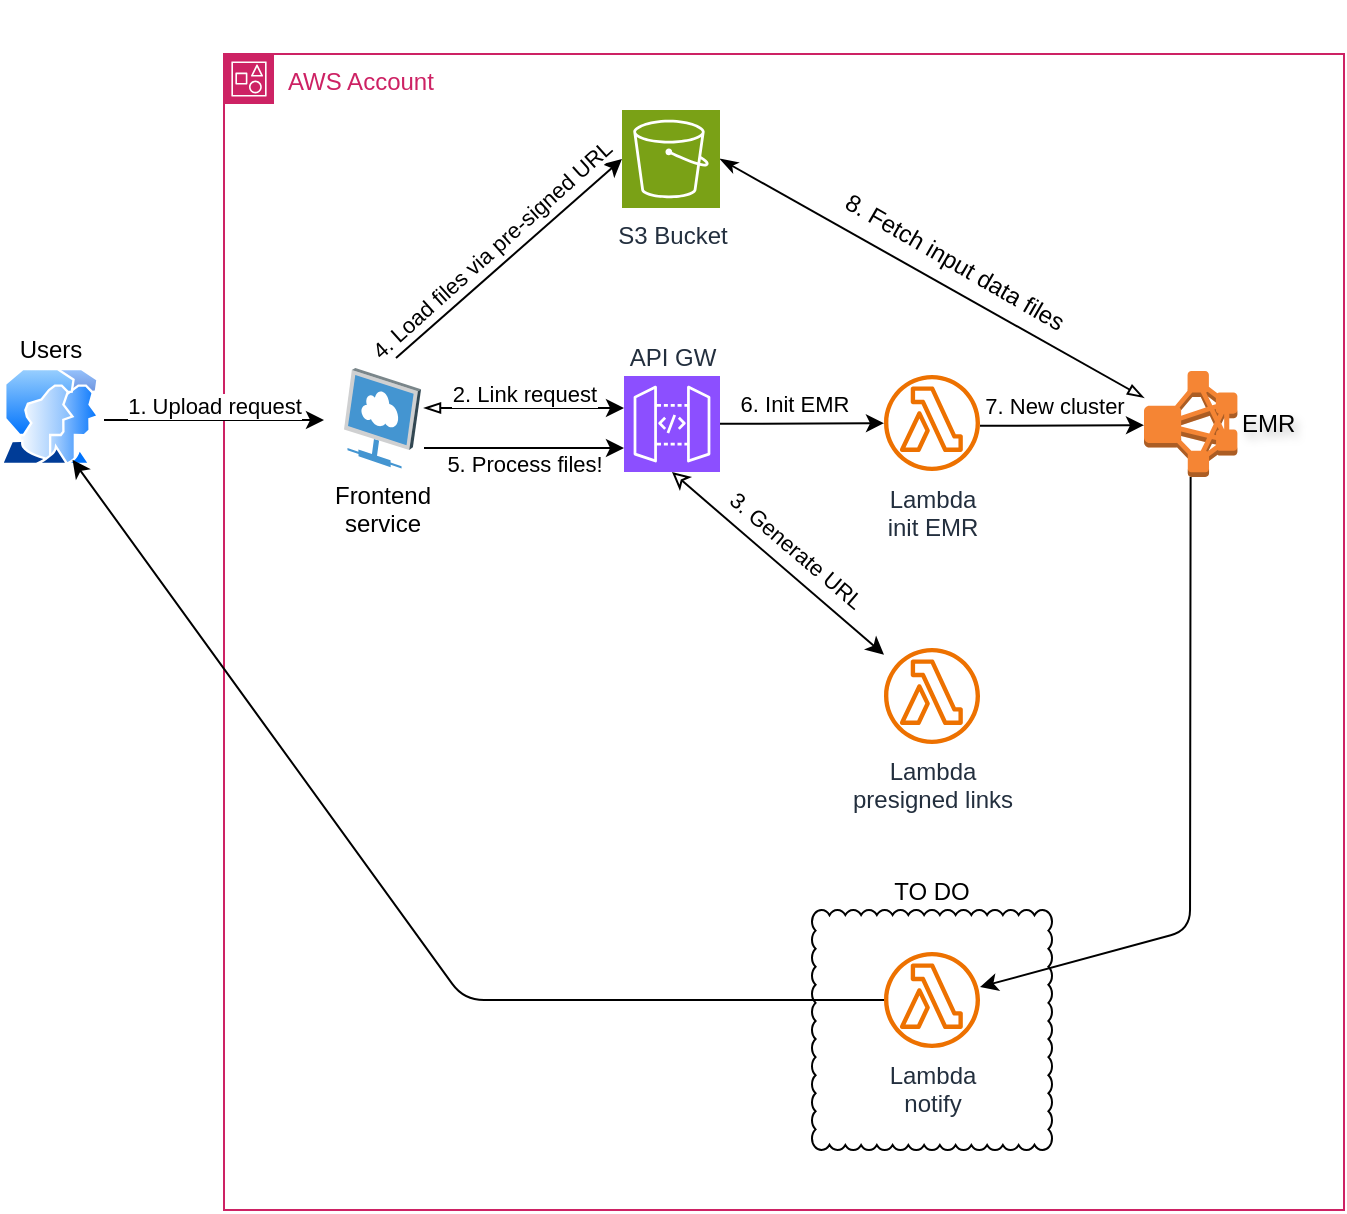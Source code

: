 <mxfile>
    <diagram id="1c3An55JCnaggGT1SOmq" name="Page-1">
        <mxGraphModel dx="966" dy="673" grid="1" gridSize="10" guides="1" tooltips="1" connect="1" arrows="1" fold="1" page="1" pageScale="1" pageWidth="827" pageHeight="1169" math="0" shadow="0">
            <root>
                <mxCell id="0"/>
                <mxCell id="1" parent="0"/>
                <mxCell id="29" value="TO DO" style="whiteSpace=wrap;html=1;shape=mxgraph.basic.cloud_rect;fillColor=none;align=center;labelPosition=center;verticalLabelPosition=top;verticalAlign=bottom;" vertex="1" parent="1">
                    <mxGeometry x="494" y="600" width="120" height="120" as="geometry"/>
                </mxCell>
                <mxCell id="2" value="Users" style="image;aspect=fixed;perimeter=ellipsePerimeter;html=1;align=center;shadow=0;dashed=0;spacingTop=3;image=img/lib/active_directory/user_accounts.svg;labelPosition=center;verticalLabelPosition=top;verticalAlign=bottom;" vertex="1" parent="1">
                    <mxGeometry x="88" y="329" width="50" height="48.5" as="geometry"/>
                </mxCell>
                <mxCell id="3" value="Frontend&lt;div&gt;service&lt;/div&gt;" style="shadow=0;dashed=0;html=1;labelPosition=center;verticalLabelPosition=bottom;verticalAlign=top;align=center;outlineConnect=0;shape=mxgraph.veeam.3d.remote_site;" vertex="1" parent="1">
                    <mxGeometry x="260" y="329" width="38.53" height="50.25" as="geometry"/>
                </mxCell>
                <mxCell id="4" value="AWS Account" style="points=[[0,0],[0.25,0],[0.5,0],[0.75,0],[1,0],[1,0.25],[1,0.5],[1,0.75],[1,1],[0.75,1],[0.5,1],[0.25,1],[0,1],[0,0.75],[0,0.5],[0,0.25]];outlineConnect=0;gradientColor=none;html=1;whiteSpace=wrap;fontSize=12;fontStyle=0;container=0;pointerEvents=0;collapsible=0;recursiveResize=0;shape=mxgraph.aws4.group;grIcon=mxgraph.aws4.group_account;strokeColor=#CD2264;fillColor=none;verticalAlign=top;align=left;spacingLeft=30;fontColor=#CD2264;dashed=0;" vertex="1" parent="1">
                    <mxGeometry x="200" y="172" width="560" height="578" as="geometry"/>
                </mxCell>
                <mxCell id="12" value="1. Upload request" style="endArrow=classic;html=1;spacingTop=-15;" edge="1" parent="1">
                    <mxGeometry width="50" height="50" relative="1" as="geometry">
                        <mxPoint x="140" y="355" as="sourcePoint"/>
                        <mxPoint x="250" y="355" as="targetPoint"/>
                    </mxGeometry>
                </mxCell>
                <mxCell id="13" value="2. Link request" style="endArrow=classic;html=1;spacingTop=-15;entryX=0;entryY=0.25;entryDx=0;entryDy=0;entryPerimeter=0;startArrow=blockThin;startFill=0;" edge="1" parent="1">
                    <mxGeometry width="50" height="50" relative="1" as="geometry">
                        <mxPoint x="300" y="349" as="sourcePoint"/>
                        <mxPoint x="400" y="349" as="targetPoint"/>
                    </mxGeometry>
                </mxCell>
                <mxCell id="18" value="" style="edgeStyle=none;html=1;entryX=0;entryY=0.5;entryDx=0;entryDy=0;entryPerimeter=0;textDirection=ltr;" edge="1" parent="1" target="7">
                    <mxGeometry x="-0.318" y="77" relative="1" as="geometry">
                        <mxPoint x="286" y="324" as="sourcePoint"/>
                        <mxPoint as="offset"/>
                    </mxGeometry>
                </mxCell>
                <mxCell id="19" value="&lt;span style=&quot;color: rgb(0, 0, 0); font-family: Helvetica; font-size: 11px; font-style: normal; font-variant-ligatures: normal; font-variant-caps: normal; font-weight: 400; letter-spacing: normal; orphans: 2; text-align: center; text-indent: 0px; text-transform: none; widows: 2; word-spacing: 0px; -webkit-text-stroke-width: 0px; white-space: nowrap; background-color: rgb(255, 255, 255); text-decoration-thickness: initial; text-decoration-style: initial; text-decoration-color: initial; float: none; display: inline !important;&quot;&gt;4. Load files via pre-signed URL&lt;/span&gt;" style="text;whiteSpace=wrap;html=1;rotation=-42;" vertex="1" parent="1">
                    <mxGeometry x="246" y="224" width="250" height="40" as="geometry"/>
                </mxCell>
                <mxCell id="20" value="5. Process files!" style="endArrow=classic;html=1;spacingTop=-5;entryX=0;entryY=0.25;entryDx=0;entryDy=0;entryPerimeter=0;startArrow=none;startFill=0;labelPosition=center;verticalLabelPosition=bottom;align=center;verticalAlign=top;" edge="1" parent="1">
                    <mxGeometry width="50" height="50" relative="1" as="geometry">
                        <mxPoint x="300" y="369" as="sourcePoint"/>
                        <mxPoint x="400" y="369" as="targetPoint"/>
                    </mxGeometry>
                </mxCell>
                <mxCell id="24" value="8. Fetch input data files" style="text;html=1;align=center;verticalAlign=middle;resizable=0;points=[];autosize=1;strokeColor=none;fillColor=none;rotation=30;" vertex="1" parent="1">
                    <mxGeometry x="490" y="261" width="150" height="30" as="geometry"/>
                </mxCell>
                <mxCell id="26" value="7. New cluster" style="edgeStyle=none;html=1;spacingTop=10;startArrow=none;startFill=0;" edge="1" parent="1">
                    <mxGeometry x="-0.096" y="15" relative="1" as="geometry">
                        <mxPoint x="578" y="357.908" as="sourcePoint"/>
                        <mxPoint x="660.001" y="357.592" as="targetPoint"/>
                        <mxPoint as="offset"/>
                    </mxGeometry>
                </mxCell>
                <mxCell id="31" value="&lt;span style=&quot;color: rgb(0, 0, 0); font-size: 11px; background-color: rgb(255, 255, 255);&quot;&gt;3. Generate URL&lt;/span&gt;" style="text;html=1;align=center;verticalAlign=middle;resizable=0;points=[];autosize=1;strokeColor=none;fillColor=none;rotation=40.4;" vertex="1" parent="1">
                    <mxGeometry x="431" y="405" width="110" height="30" as="geometry"/>
                </mxCell>
                <mxCell id="33" style="edgeStyle=none;html=1;entryX=0.75;entryY=1;entryDx=0;entryDy=0;" edge="1" parent="1" source="30" target="2">
                    <mxGeometry relative="1" as="geometry">
                        <Array as="points">
                            <mxPoint x="320" y="645"/>
                        </Array>
                    </mxGeometry>
                </mxCell>
                <mxCell id="21" value="6. Init EMR" style="edgeStyle=none;html=1;spacingTop=10;startArrow=none;startFill=0;" edge="1" parent="1">
                    <mxGeometry x="-0.096" y="15" relative="1" as="geometry">
                        <mxPoint x="448" y="356.908" as="sourcePoint"/>
                        <mxPoint x="530.001" y="356.592" as="targetPoint"/>
                        <mxPoint as="offset"/>
                    </mxGeometry>
                </mxCell>
                <mxCell id="5" value="API GW" style="sketch=0;points=[[0,0,0],[0.25,0,0],[0.5,0,0],[0.75,0,0],[1,0,0],[0,1,0],[0.25,1,0],[0.5,1,0],[0.75,1,0],[1,1,0],[0,0.25,0],[0,0.5,0],[0,0.75,0],[1,0.25,0],[1,0.5,0],[1,0.75,0]];outlineConnect=0;fontColor=#232F3E;fillColor=#8C4FFF;strokeColor=#ffffff;dashed=0;verticalLabelPosition=top;verticalAlign=bottom;align=center;html=1;fontSize=12;fontStyle=0;aspect=fixed;shape=mxgraph.aws4.resourceIcon;resIcon=mxgraph.aws4.api_gateway;labelPosition=center;" vertex="1" parent="1">
                    <mxGeometry x="400" y="333" width="48" height="48" as="geometry"/>
                </mxCell>
                <mxCell id="23" style="edgeStyle=none;html=1;startArrow=classicThin;startFill=1;exitX=1;exitY=0.5;exitDx=0;exitDy=0;exitPerimeter=0;endArrow=blockThin;endFill=0;" edge="1" parent="1" source="7" target="10">
                    <mxGeometry relative="1" as="geometry"/>
                </mxCell>
                <mxCell id="7" value="S3 Bucket" style="sketch=0;points=[[0,0,0],[0.25,0,0],[0.5,0,0],[0.75,0,0],[1,0,0],[0,1,0],[0.25,1,0],[0.5,1,0],[0.75,1,0],[1,1,0],[0,0.25,0],[0,0.5,0],[0,0.75,0],[1,0.25,0],[1,0.5,0],[1,0.75,0]];outlineConnect=0;fontColor=#232F3E;fillColor=#7AA116;strokeColor=#ffffff;dashed=0;verticalLabelPosition=bottom;verticalAlign=top;align=center;html=1;fontSize=12;fontStyle=0;aspect=fixed;shape=mxgraph.aws4.resourceIcon;resIcon=mxgraph.aws4.s3;" vertex="1" parent="1">
                    <mxGeometry x="399" y="200" width="49" height="49" as="geometry"/>
                </mxCell>
                <mxCell id="32" style="edgeStyle=none;html=1;" edge="1" parent="1" source="10" target="30">
                    <mxGeometry relative="1" as="geometry">
                        <Array as="points">
                            <mxPoint x="683" y="610"/>
                        </Array>
                    </mxGeometry>
                </mxCell>
                <mxCell id="10" value="EMR" style="outlineConnect=0;dashed=0;verticalLabelPosition=middle;verticalAlign=middle;align=left;shape=mxgraph.aws3.emr_cluster;fillColor=#F58534;gradientColor=none;labelPosition=right;labelBorderColor=none;textShadow=1;labelBackgroundColor=none;html=1;whiteSpace=wrap;" vertex="1" parent="1">
                    <mxGeometry x="660" y="330.5" width="46.69" height="53" as="geometry"/>
                </mxCell>
                <mxCell id="11" value="Lambda&lt;div&gt;init EMR&lt;/div&gt;" style="sketch=0;outlineConnect=0;fontColor=#232F3E;gradientColor=none;fillColor=#ED7100;strokeColor=none;dashed=0;verticalLabelPosition=bottom;verticalAlign=top;align=center;html=1;fontSize=12;fontStyle=0;aspect=fixed;pointerEvents=1;shape=mxgraph.aws4.lambda_function;" vertex="1" parent="1">
                    <mxGeometry x="530" y="332.5" width="48" height="48" as="geometry"/>
                </mxCell>
                <mxCell id="6" value="Lambda&lt;div&gt;presigned links&lt;/div&gt;" style="sketch=0;outlineConnect=0;fontColor=#232F3E;gradientColor=none;fillColor=#ED7100;strokeColor=none;dashed=0;verticalLabelPosition=bottom;verticalAlign=top;align=center;html=1;fontSize=12;fontStyle=0;aspect=fixed;pointerEvents=1;shape=mxgraph.aws4.lambda_function;" vertex="1" parent="1">
                    <mxGeometry x="530" y="469" width="48" height="48" as="geometry"/>
                </mxCell>
                <mxCell id="14" value="" style="endArrow=classic;html=1;spacingTop=0;textDirection=vertical-lr;spacingLeft=15;spacingBottom=-51;startArrow=classic;startFill=0;exitX=0.5;exitY=1;exitDx=0;exitDy=0;exitPerimeter=0;" edge="1" parent="1" source="5" target="6">
                    <mxGeometry width="50" height="50" relative="1" as="geometry">
                        <mxPoint x="420" y="425" as="sourcePoint"/>
                        <mxPoint x="520" y="425" as="targetPoint"/>
                    </mxGeometry>
                </mxCell>
                <mxCell id="30" value="Lambda&lt;div&gt;notify&lt;/div&gt;" style="sketch=0;outlineConnect=0;fontColor=#232F3E;gradientColor=none;fillColor=#ED7100;strokeColor=none;dashed=0;verticalLabelPosition=bottom;verticalAlign=top;align=center;html=1;fontSize=12;fontStyle=0;aspect=fixed;pointerEvents=1;shape=mxgraph.aws4.lambda_function;" vertex="1" parent="1">
                    <mxGeometry x="530" y="621" width="48" height="48" as="geometry"/>
                </mxCell>
            </root>
        </mxGraphModel>
    </diagram>
</mxfile>